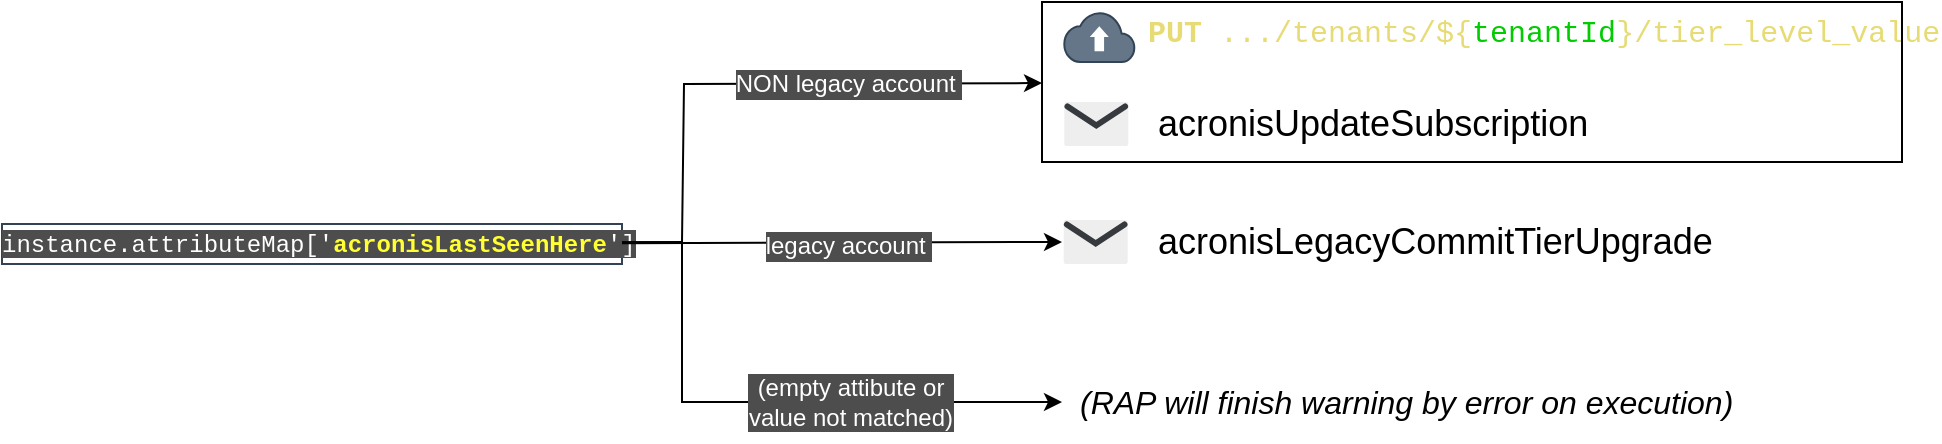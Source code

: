 <mxfile version="20.6.0" type="github">
  <diagram id="TDD3DlGXEbV9IOPgScCF" name="Página-1">
    <mxGraphModel dx="2067" dy="561" grid="1" gridSize="10" guides="1" tooltips="1" connect="1" arrows="1" fold="1" page="1" pageScale="1" pageWidth="827" pageHeight="1169" math="0" shadow="0">
      <root>
        <mxCell id="0" />
        <mxCell id="1" parent="0" />
        <mxCell id="wjJ1wBpAPWjhshaP4NoO-37" value="" style="dashed=0;fontSize=18;shape=mxgraph.gmdl.mail;verticalAlign=top;labelPosition=center;verticalLabelPosition=bottom;align=center;spacingTop=0;fillColor=#eeeeee;strokeColor=#36393d;strokeWidth=3;flipH=0;flipV=0;spacing=5;" parent="1" vertex="1">
          <mxGeometry x="521.15" y="250" width="32" height="22" as="geometry" />
        </mxCell>
        <mxCell id="wjJ1wBpAPWjhshaP4NoO-38" value="acronisUpdateSubscription" style="text;html=1;align=left;verticalAlign=middle;resizable=0;points=[];autosize=1;strokeColor=none;fillColor=none;fontSize=18;" parent="1" vertex="1">
          <mxGeometry x="566.15" y="241" width="240" height="40" as="geometry" />
        </mxCell>
        <mxCell id="wjJ1wBpAPWjhshaP4NoO-41" value="acronisLegacyCommitTierUpgrade" style="text;html=1;align=left;verticalAlign=middle;resizable=0;points=[];autosize=1;strokeColor=none;fillColor=none;fontSize=18;" parent="1" vertex="1">
          <mxGeometry x="565.85" y="300" width="300" height="40" as="geometry" />
        </mxCell>
        <mxCell id="wjJ1wBpAPWjhshaP4NoO-42" value="" style="dashed=0;fontSize=18;shape=mxgraph.gmdl.mail;verticalAlign=top;labelPosition=center;verticalLabelPosition=bottom;align=center;spacingTop=0;fillColor=#eeeeee;strokeColor=#36393d;strokeWidth=3;flipH=0;flipV=0;spacing=5;" parent="1" vertex="1">
          <mxGeometry x="520.85" y="309" width="32" height="22" as="geometry" />
        </mxCell>
        <mxCell id="wjJ1wBpAPWjhshaP4NoO-48" value="&lt;div style=&quot;line-height: 15px; font-size: 12px;&quot;&gt;&lt;span style=&quot;background-color: rgb(77, 77, 77); font-size: 12px;&quot;&gt;&lt;font face=&quot;Consolas, Courier New, monospace&quot; style=&quot;font-size: 12px;&quot;&gt;&lt;span style=&quot;font-size: 12px;&quot;&gt;instance.attributeMap[&#39;&lt;/span&gt;&lt;/font&gt;&lt;font face=&quot;Consolas, Courier New, monospace&quot; style=&quot;font-size: 12px;&quot;&gt;&lt;font color=&quot;#ffff33&quot; style=&quot;font-size: 12px;&quot;&gt;&lt;span style=&quot;font-size: 12px;&quot;&gt;&lt;b style=&quot;font-size: 12px;&quot;&gt;acronisLastSeenHere&lt;/b&gt;&lt;/span&gt;&lt;/font&gt;&lt;font style=&quot;font-size: 12px;&quot;&gt;&lt;span style=&quot;font-size: 12px;&quot;&gt;&#39;]&lt;/span&gt;&lt;/font&gt;&lt;/font&gt;&lt;/span&gt;&lt;/div&gt;" style="text;html=1;align=left;verticalAlign=middle;resizable=0;points=[];autosize=1;strokeColor=#314354;fillColor=none;fontSize=12;spacing=0;fontColor=#FFFFFF;" parent="1" vertex="1">
          <mxGeometry x="-10" y="311" width="310" height="20" as="geometry" />
        </mxCell>
        <mxCell id="wjJ1wBpAPWjhshaP4NoO-50" value="&lt;div style=&quot;line-height: 15px; font-size: 15px;&quot;&gt;&lt;font face=&quot;Consolas, Courier New, monospace&quot; style=&quot;font-size: 15px;&quot;&gt;&lt;font style=&quot;font-size: 15px;&quot; color=&quot;#e6db74&quot;&gt;&lt;font style=&quot;font-size: 15px;&quot;&gt;&lt;b&gt;PUT &lt;/b&gt;&lt;/font&gt;&lt;span style=&quot;font-size: 15px;&quot;&gt;.../tenants/${&lt;/span&gt;&lt;/font&gt;&lt;font style=&quot;font-size: 15px;&quot; color=&quot;#00cc00&quot;&gt;tenantId&lt;/font&gt;&lt;font style=&quot;font-size: 15px;&quot; color=&quot;#e6db74&quot;&gt;}/tier_level_value&lt;/font&gt;&lt;/font&gt;&lt;br style=&quot;font-size: 15px;&quot;&gt;&lt;/div&gt;" style="text;html=1;align=left;verticalAlign=middle;resizable=0;points=[];autosize=1;strokeColor=none;fillColor=none;fontSize=15;" parent="1" vertex="1">
          <mxGeometry x="561" y="200" width="390" height="30" as="geometry" />
        </mxCell>
        <mxCell id="wjJ1wBpAPWjhshaP4NoO-88" value="" style="dashed=0;html=1;shape=mxgraph.gmdl.upload;strokeColor=#314354;fillColor=#647687;labelBackgroundColor=#4D4D4D;fontSize=18;fontColor=#ffffff;" parent="1" vertex="1">
          <mxGeometry x="521.15" y="205" width="35" height="25" as="geometry" />
        </mxCell>
        <mxCell id="wjJ1wBpAPWjhshaP4NoO-98" value="" style="endArrow=classic;html=1;rounded=0;fontSize=12;fontColor=#FFFFFF;" parent="1" source="wjJ1wBpAPWjhshaP4NoO-48" target="rIQfyR41lnT2qLLvc7yr-7" edge="1">
          <mxGeometry relative="1" as="geometry">
            <mxPoint x="261" y="270" as="sourcePoint" />
            <mxPoint x="506" y="266.724" as="targetPoint" />
            <Array as="points">
              <mxPoint x="330" y="320" />
              <mxPoint x="331" y="241" />
            </Array>
          </mxGeometry>
        </mxCell>
        <mxCell id="wjJ1wBpAPWjhshaP4NoO-99" value="NON legacy account&amp;nbsp;" style="edgeLabel;resizable=0;html=1;align=center;verticalAlign=middle;labelBackgroundColor=#4D4D4D;fontSize=12;fontColor=#FFFFFF;fillColor=none;" parent="wjJ1wBpAPWjhshaP4NoO-98" connectable="0" vertex="1">
          <mxGeometry relative="1" as="geometry">
            <mxPoint x="47" as="offset" />
          </mxGeometry>
        </mxCell>
        <mxCell id="wjJ1wBpAPWjhshaP4NoO-100" value="" style="endArrow=classic;html=1;rounded=0;fontSize=12;fontColor=#FFFFFF;" parent="1" source="wjJ1wBpAPWjhshaP4NoO-48" edge="1">
          <mxGeometry relative="1" as="geometry">
            <mxPoint x="240.997" y="269.0" as="sourcePoint" />
            <mxPoint x="520" y="320" as="targetPoint" />
            <Array as="points" />
          </mxGeometry>
        </mxCell>
        <mxCell id="wjJ1wBpAPWjhshaP4NoO-101" value="legacy account&amp;nbsp;" style="edgeLabel;resizable=0;html=1;align=center;verticalAlign=middle;labelBackgroundColor=#4D4D4D;fontSize=12;fontColor=#FFFFFF;fillColor=none;" parent="wjJ1wBpAPWjhshaP4NoO-100" connectable="0" vertex="1">
          <mxGeometry relative="1" as="geometry">
            <mxPoint x="3" y="1" as="offset" />
          </mxGeometry>
        </mxCell>
        <mxCell id="rIQfyR41lnT2qLLvc7yr-7" value="" style="rounded=0;whiteSpace=wrap;html=1;fillColor=none;" vertex="1" parent="1">
          <mxGeometry x="510" y="200" width="430" height="80" as="geometry" />
        </mxCell>
        <mxCell id="rIQfyR41lnT2qLLvc7yr-8" value="" style="endArrow=classic;html=1;rounded=0;fontSize=12;fontColor=#FFFFFF;" edge="1" parent="1" source="wjJ1wBpAPWjhshaP4NoO-48">
          <mxGeometry relative="1" as="geometry">
            <mxPoint x="311" y="259.886" as="sourcePoint" />
            <mxPoint x="520" y="400" as="targetPoint" />
            <Array as="points">
              <mxPoint x="330" y="320" />
              <mxPoint x="330" y="400" />
            </Array>
          </mxGeometry>
        </mxCell>
        <mxCell id="rIQfyR41lnT2qLLvc7yr-9" value="(empty attibute or &lt;br&gt;value not matched)" style="edgeLabel;resizable=0;html=1;align=center;verticalAlign=middle;labelBackgroundColor=#4D4D4D;fontSize=12;fontColor=#FFFFFF;fillColor=none;" connectable="0" vertex="1" parent="rIQfyR41lnT2qLLvc7yr-8">
          <mxGeometry relative="1" as="geometry">
            <mxPoint x="44" as="offset" />
          </mxGeometry>
        </mxCell>
        <mxCell id="rIQfyR41lnT2qLLvc7yr-12" value="&lt;font style=&quot;font-size: 16px;&quot;&gt;(RAP will finish warning by error on execution)&lt;/font&gt;" style="text;html=1;align=left;verticalAlign=middle;resizable=0;points=[];autosize=1;strokeColor=none;fillColor=none;fontSize=18;fontStyle=2" vertex="1" parent="1">
          <mxGeometry x="527" y="380" width="350" height="40" as="geometry" />
        </mxCell>
      </root>
    </mxGraphModel>
  </diagram>
</mxfile>
